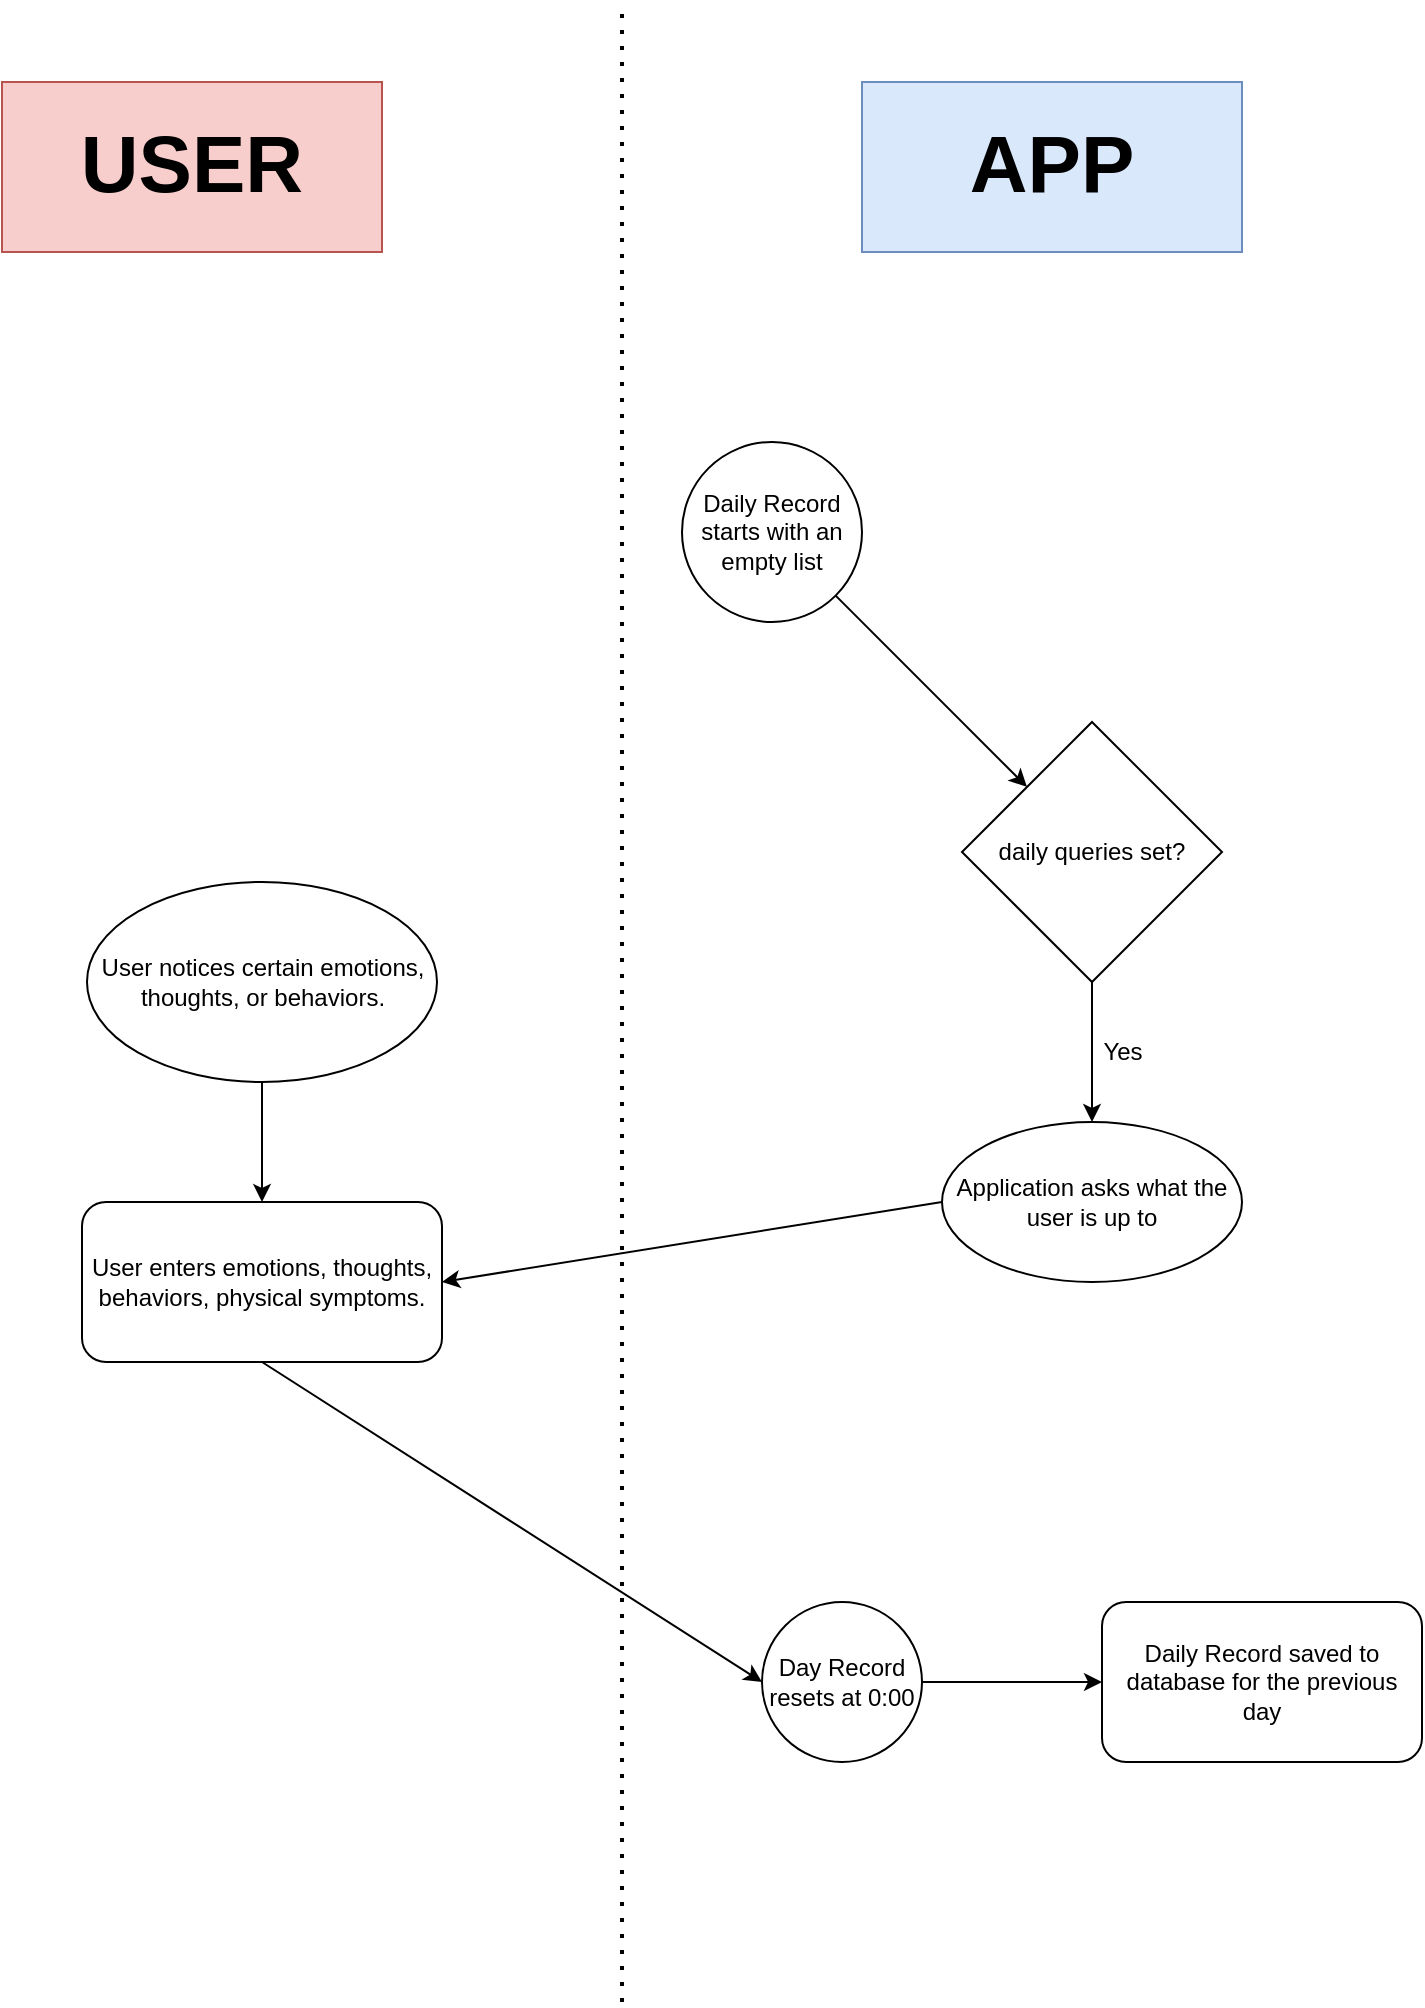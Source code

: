 <mxfile version="21.2.2" type="github">
  <diagram name="Page-1" id="i1mPH8Jzd_vn6bi_4Det">
    <mxGraphModel dx="1306" dy="819" grid="1" gridSize="10" guides="1" tooltips="1" connect="1" arrows="1" fold="1" page="1" pageScale="1" pageWidth="1100" pageHeight="1700" math="0" shadow="0">
      <root>
        <mxCell id="0" />
        <mxCell id="1" parent="0" />
        <mxCell id="w6-Nh_6ZVQhDjkrKSRNA-1" value="User enters emotions, thoughts, behaviors, physical symptoms." style="rounded=1;whiteSpace=wrap;html=1;" vertex="1" parent="1">
          <mxGeometry x="250" y="680" width="180" height="80" as="geometry" />
        </mxCell>
        <mxCell id="w6-Nh_6ZVQhDjkrKSRNA-2" value="User notices&amp;nbsp;certain emotions, thoughts, or behaviors." style="ellipse;whiteSpace=wrap;html=1;" vertex="1" parent="1">
          <mxGeometry x="252.5" y="520" width="175" height="100" as="geometry" />
        </mxCell>
        <mxCell id="w6-Nh_6ZVQhDjkrKSRNA-3" value="" style="endArrow=classic;html=1;rounded=0;exitX=0.5;exitY=1;exitDx=0;exitDy=0;entryX=0.5;entryY=0;entryDx=0;entryDy=0;" edge="1" parent="1" source="w6-Nh_6ZVQhDjkrKSRNA-2" target="w6-Nh_6ZVQhDjkrKSRNA-1">
          <mxGeometry width="50" height="50" relative="1" as="geometry">
            <mxPoint x="590" y="480" as="sourcePoint" />
            <mxPoint x="630" y="580" as="targetPoint" />
          </mxGeometry>
        </mxCell>
        <mxCell id="w6-Nh_6ZVQhDjkrKSRNA-4" value="Application asks what the user is up to" style="ellipse;whiteSpace=wrap;html=1;" vertex="1" parent="1">
          <mxGeometry x="680" y="640" width="150" height="80" as="geometry" />
        </mxCell>
        <mxCell id="w6-Nh_6ZVQhDjkrKSRNA-5" value="" style="endArrow=classic;html=1;rounded=0;exitX=0;exitY=0.5;exitDx=0;exitDy=0;entryX=1;entryY=0.5;entryDx=0;entryDy=0;" edge="1" parent="1" source="w6-Nh_6ZVQhDjkrKSRNA-4" target="w6-Nh_6ZVQhDjkrKSRNA-1">
          <mxGeometry width="50" height="50" relative="1" as="geometry">
            <mxPoint x="850" y="590" as="sourcePoint" />
            <mxPoint x="900" y="540" as="targetPoint" />
          </mxGeometry>
        </mxCell>
        <mxCell id="w6-Nh_6ZVQhDjkrKSRNA-6" value="Day Record resets at 0:00" style="ellipse;whiteSpace=wrap;html=1;aspect=fixed;" vertex="1" parent="1">
          <mxGeometry x="590" y="880" width="80" height="80" as="geometry" />
        </mxCell>
        <mxCell id="w6-Nh_6ZVQhDjkrKSRNA-7" value="" style="endArrow=classic;html=1;rounded=0;exitX=0.5;exitY=1;exitDx=0;exitDy=0;entryX=0;entryY=0.5;entryDx=0;entryDy=0;" edge="1" parent="1" source="w6-Nh_6ZVQhDjkrKSRNA-1" target="w6-Nh_6ZVQhDjkrKSRNA-6">
          <mxGeometry width="50" height="50" relative="1" as="geometry">
            <mxPoint x="630" y="770" as="sourcePoint" />
            <mxPoint x="680" y="720" as="targetPoint" />
          </mxGeometry>
        </mxCell>
        <mxCell id="w6-Nh_6ZVQhDjkrKSRNA-9" value="daily queries set?" style="rhombus;whiteSpace=wrap;html=1;" vertex="1" parent="1">
          <mxGeometry x="690" y="440" width="130" height="130" as="geometry" />
        </mxCell>
        <mxCell id="w6-Nh_6ZVQhDjkrKSRNA-10" value="" style="endArrow=classic;html=1;rounded=0;entryX=0.5;entryY=0;entryDx=0;entryDy=0;exitX=0.5;exitY=1;exitDx=0;exitDy=0;" edge="1" parent="1" source="w6-Nh_6ZVQhDjkrKSRNA-9" target="w6-Nh_6ZVQhDjkrKSRNA-4">
          <mxGeometry width="50" height="50" relative="1" as="geometry">
            <mxPoint x="790" y="640" as="sourcePoint" />
            <mxPoint x="840" y="590" as="targetPoint" />
          </mxGeometry>
        </mxCell>
        <mxCell id="w6-Nh_6ZVQhDjkrKSRNA-11" value="Yes" style="text;html=1;align=center;verticalAlign=middle;resizable=0;points=[];autosize=1;strokeColor=none;fillColor=none;" vertex="1" parent="1">
          <mxGeometry x="750" y="590" width="40" height="30" as="geometry" />
        </mxCell>
        <mxCell id="w6-Nh_6ZVQhDjkrKSRNA-14" value="" style="endArrow=none;dashed=1;html=1;dashPattern=1 3;strokeWidth=2;rounded=0;" edge="1" parent="1">
          <mxGeometry width="50" height="50" relative="1" as="geometry">
            <mxPoint x="520" y="1080" as="sourcePoint" />
            <mxPoint x="520" y="80" as="targetPoint" />
            <Array as="points">
              <mxPoint x="520" y="250" />
            </Array>
          </mxGeometry>
        </mxCell>
        <mxCell id="w6-Nh_6ZVQhDjkrKSRNA-15" value="&lt;h1 style=&quot;font-size: 40px;&quot;&gt;USER&lt;/h1&gt;" style="text;html=1;strokeColor=#b85450;fillColor=#f8cecc;spacing=5;spacingTop=-20;whiteSpace=wrap;overflow=hidden;rounded=0;align=center;fontSize=40;" vertex="1" parent="1">
          <mxGeometry x="210" y="120" width="190" height="85" as="geometry" />
        </mxCell>
        <mxCell id="w6-Nh_6ZVQhDjkrKSRNA-17" value="&lt;h1 style=&quot;font-size: 40px;&quot;&gt;APP&lt;/h1&gt;" style="text;html=1;strokeColor=#6c8ebf;fillColor=#dae8fc;spacing=5;spacingTop=-20;whiteSpace=wrap;overflow=hidden;rounded=0;align=center;fontSize=40;" vertex="1" parent="1">
          <mxGeometry x="640" y="120" width="190" height="85" as="geometry" />
        </mxCell>
        <mxCell id="w6-Nh_6ZVQhDjkrKSRNA-18" value="Daily Record saved to database for the previous day" style="rounded=1;whiteSpace=wrap;html=1;" vertex="1" parent="1">
          <mxGeometry x="760" y="880" width="160" height="80" as="geometry" />
        </mxCell>
        <mxCell id="w6-Nh_6ZVQhDjkrKSRNA-19" value="" style="endArrow=classic;html=1;rounded=0;entryX=0;entryY=0.5;entryDx=0;entryDy=0;exitX=1;exitY=0.5;exitDx=0;exitDy=0;" edge="1" parent="1" source="w6-Nh_6ZVQhDjkrKSRNA-6" target="w6-Nh_6ZVQhDjkrKSRNA-18">
          <mxGeometry width="50" height="50" relative="1" as="geometry">
            <mxPoint x="680" y="970" as="sourcePoint" />
            <mxPoint x="730" y="920" as="targetPoint" />
          </mxGeometry>
        </mxCell>
        <mxCell id="w6-Nh_6ZVQhDjkrKSRNA-20" value="Daily Record starts with an empty list" style="ellipse;whiteSpace=wrap;html=1;aspect=fixed;" vertex="1" parent="1">
          <mxGeometry x="550" y="300" width="90" height="90" as="geometry" />
        </mxCell>
        <mxCell id="w6-Nh_6ZVQhDjkrKSRNA-21" value="" style="endArrow=classic;html=1;rounded=0;exitX=1;exitY=1;exitDx=0;exitDy=0;entryX=0;entryY=0;entryDx=0;entryDy=0;" edge="1" parent="1" source="w6-Nh_6ZVQhDjkrKSRNA-20" target="w6-Nh_6ZVQhDjkrKSRNA-9">
          <mxGeometry width="50" height="50" relative="1" as="geometry">
            <mxPoint x="680" y="430" as="sourcePoint" />
            <mxPoint x="730" y="380" as="targetPoint" />
          </mxGeometry>
        </mxCell>
      </root>
    </mxGraphModel>
  </diagram>
</mxfile>

